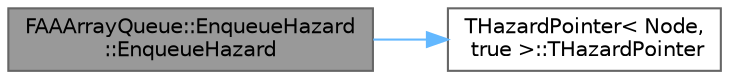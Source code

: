 digraph "FAAArrayQueue::EnqueueHazard::EnqueueHazard"
{
 // INTERACTIVE_SVG=YES
 // LATEX_PDF_SIZE
  bgcolor="transparent";
  edge [fontname=Helvetica,fontsize=10,labelfontname=Helvetica,labelfontsize=10];
  node [fontname=Helvetica,fontsize=10,shape=box,height=0.2,width=0.4];
  rankdir="LR";
  Node1 [id="Node000001",label="FAAArrayQueue::EnqueueHazard\l::EnqueueHazard",height=0.2,width=0.4,color="gray40", fillcolor="grey60", style="filled", fontcolor="black",tooltip=" "];
  Node1 -> Node2 [id="edge1_Node000001_Node000002",color="steelblue1",style="solid",tooltip=" "];
  Node2 [id="Node000002",label="THazardPointer\< Node,\l true \>::THazardPointer",height=0.2,width=0.4,color="grey40", fillcolor="white", style="filled",URL="$d8/d97/classTHazardPointer.html#a5a1e4b2d6517ecaca0ca4429e3274806",tooltip=" "];
}
